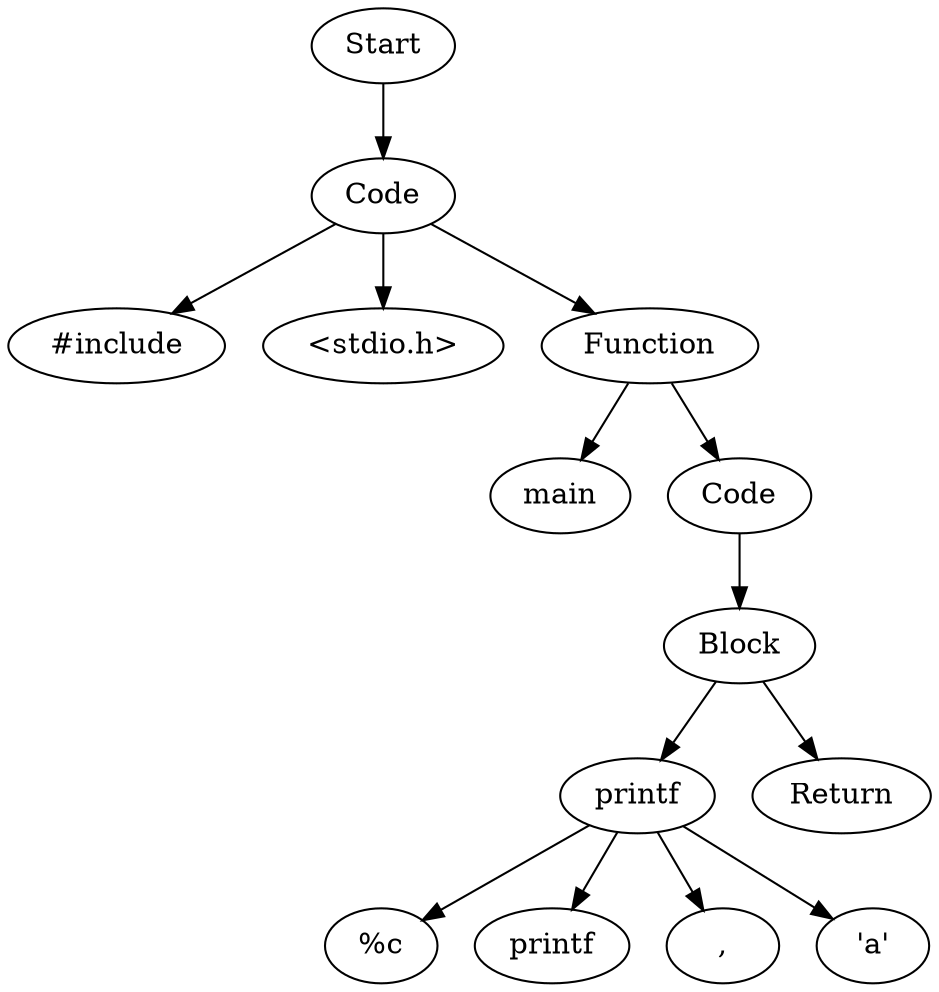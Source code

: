 digraph AST {
  "126425402739584" [label="Start"];
  "126425402739584" -> "126425402741264";
  "126425402741264" [label="Code"];
  "126425402741264" -> "126425402741936";
  "126425402741264" -> "126425402742848";
  "126425402741264" -> "126425402750336";
  "126425402741936" [label="#include"];
  "126425402742848" [label="<stdio.h>"];
  "126425402750336" [label="Function"];
  "126425402750336" -> "126425402741360";
  "126425402750336" -> "126425402742608";
  "126425402741360" [label="main"];
  "126425402742608" [label="Code"];
  "126425402742608" -> "126425402700656";
  "126425402700656" [label="Block"];
  "126425402700656" -> "126425402751248";
  "126425402700656" -> "126425402696192";
  "126425402751248" [label="printf"];
  "126425402751248" -> "126425402695712";
  "126425402751248" -> "126425402748128";
  "126425402751248" -> "126425402699168";
  "126425402751248" -> "126425402689376";
  "126425402695712" [label="%c"];
  "126425402748128" [label="printf"];
  "126425402699168" [label=","];
  "126425402689376" [label="'a'"];
  "126425402696192" [label="Return"];
}
